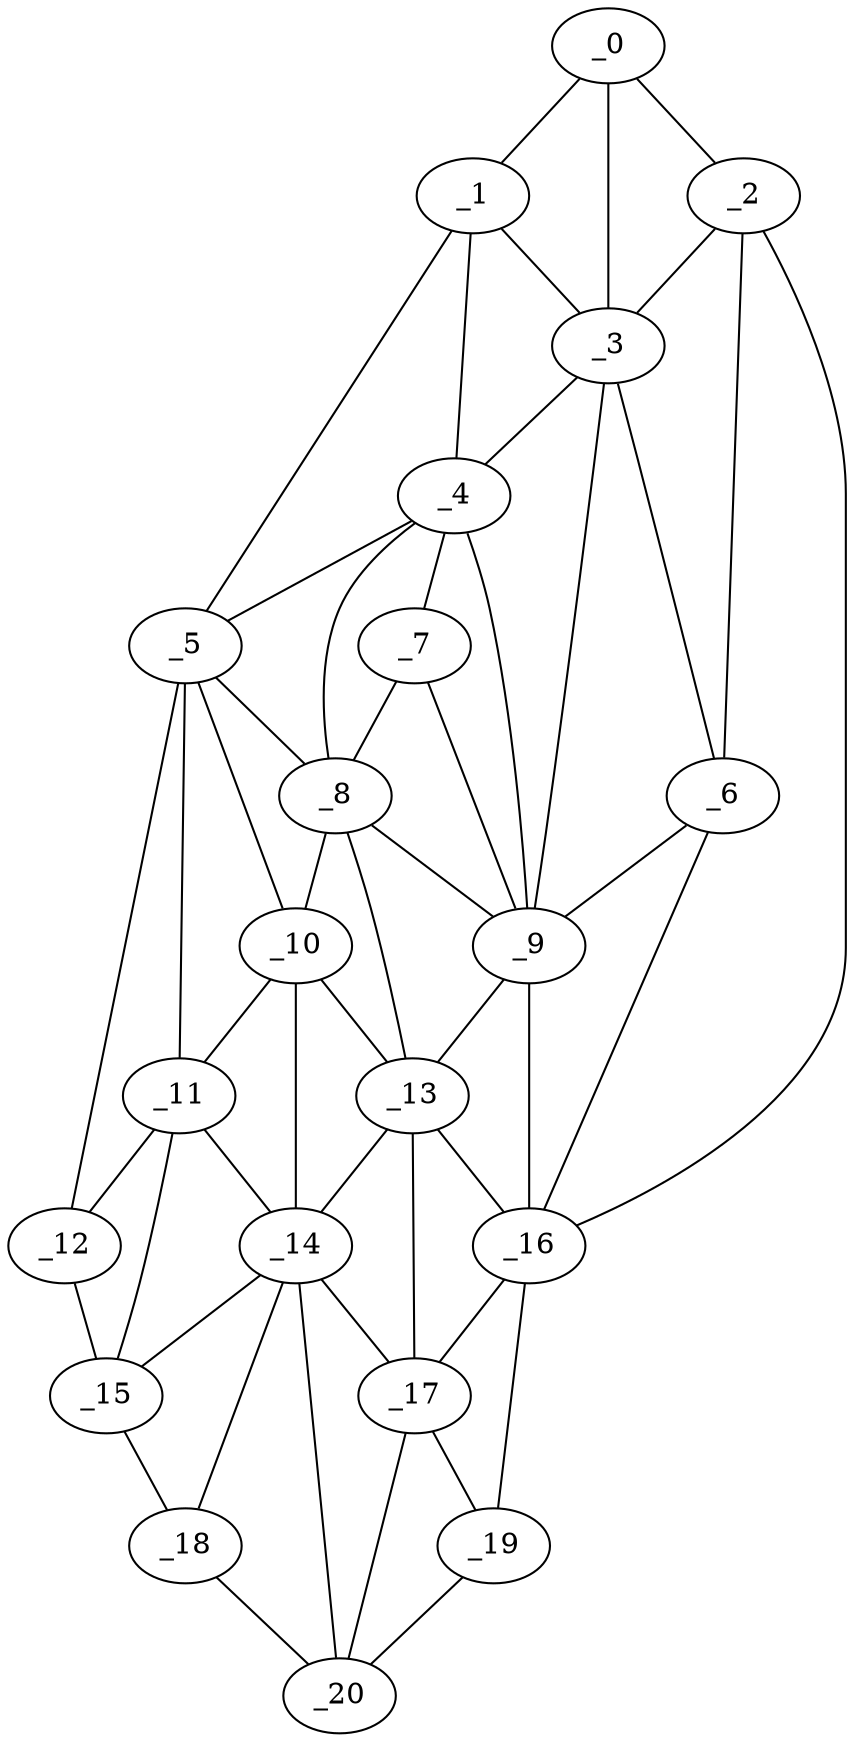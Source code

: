 graph "obj82__15.gxl" {
	_0	 [x=47,
		y=20];
	_1	 [x=51,
		y=35];
	_0 -- _1	 [valence=1];
	_2	 [x=56,
		y=11];
	_0 -- _2	 [valence=1];
	_3	 [x=57,
		y=20];
	_0 -- _3	 [valence=1];
	_1 -- _3	 [valence=2];
	_4	 [x=64,
		y=33];
	_1 -- _4	 [valence=2];
	_5	 [x=67,
		y=48];
	_1 -- _5	 [valence=1];
	_2 -- _3	 [valence=2];
	_6	 [x=68,
		y=14];
	_2 -- _6	 [valence=2];
	_16	 [x=102,
		y=21];
	_2 -- _16	 [valence=1];
	_3 -- _4	 [valence=2];
	_3 -- _6	 [valence=1];
	_9	 [x=74,
		y=21];
	_3 -- _9	 [valence=2];
	_4 -- _5	 [valence=1];
	_7	 [x=68,
		y=33];
	_4 -- _7	 [valence=2];
	_8	 [x=72,
		y=37];
	_4 -- _8	 [valence=1];
	_4 -- _9	 [valence=2];
	_5 -- _8	 [valence=2];
	_10	 [x=86,
		y=45];
	_5 -- _10	 [valence=2];
	_11	 [x=88,
		y=54];
	_5 -- _11	 [valence=1];
	_12	 [x=88,
		y=62];
	_5 -- _12	 [valence=1];
	_6 -- _9	 [valence=2];
	_6 -- _16	 [valence=1];
	_7 -- _8	 [valence=2];
	_7 -- _9	 [valence=1];
	_8 -- _9	 [valence=2];
	_8 -- _10	 [valence=1];
	_13	 [x=89,
		y=37];
	_8 -- _13	 [valence=2];
	_9 -- _13	 [valence=2];
	_9 -- _16	 [valence=2];
	_10 -- _11	 [valence=1];
	_10 -- _13	 [valence=1];
	_14	 [x=91,
		y=44];
	_10 -- _14	 [valence=2];
	_11 -- _12	 [valence=2];
	_11 -- _14	 [valence=1];
	_15	 [x=98,
		y=57];
	_11 -- _15	 [valence=2];
	_12 -- _15	 [valence=1];
	_13 -- _14	 [valence=2];
	_13 -- _16	 [valence=1];
	_17	 [x=103,
		y=27];
	_13 -- _17	 [valence=2];
	_14 -- _15	 [valence=2];
	_14 -- _17	 [valence=1];
	_18	 [x=105,
		y=53];
	_14 -- _18	 [valence=2];
	_20	 [x=115,
		y=41];
	_14 -- _20	 [valence=1];
	_15 -- _18	 [valence=1];
	_16 -- _17	 [valence=1];
	_19	 [x=114,
		y=30];
	_16 -- _19	 [valence=1];
	_17 -- _19	 [valence=1];
	_17 -- _20	 [valence=2];
	_18 -- _20	 [valence=1];
	_19 -- _20	 [valence=1];
}
